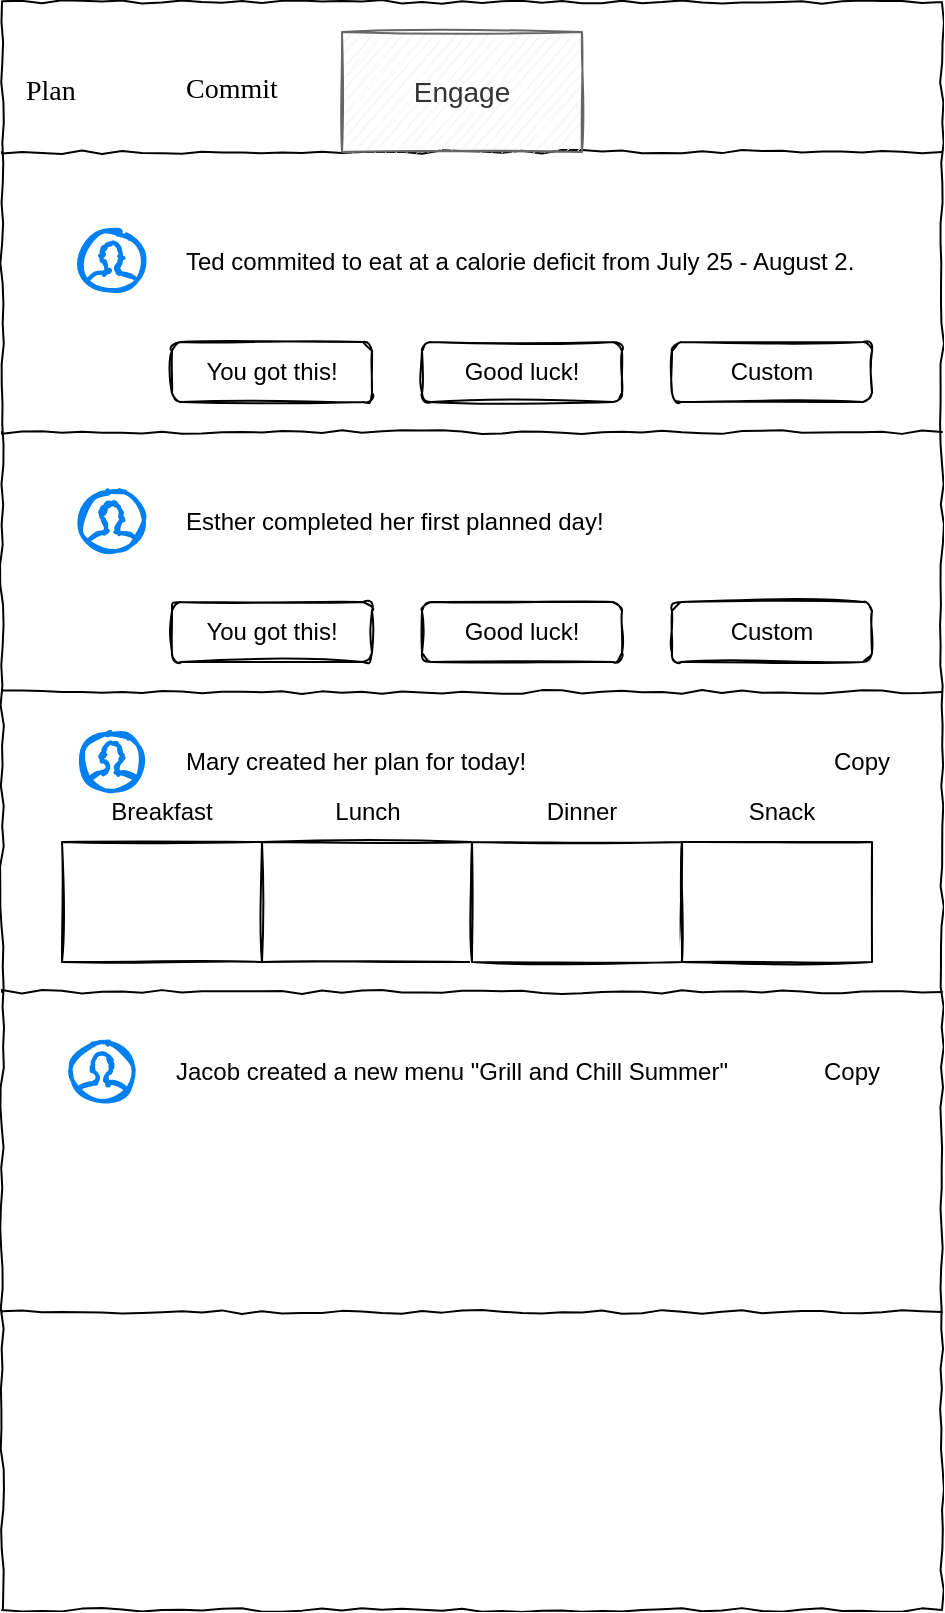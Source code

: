<mxfile version="14.9.2" type="github">
  <diagram name="Page-1" id="03018318-947c-dd8e-b7a3-06fadd420f32">
    <mxGraphModel dx="1635" dy="902" grid="1" gridSize="10" guides="1" tooltips="1" connect="1" arrows="1" fold="1" page="1" pageScale="1" pageWidth="1100" pageHeight="850" background="none" math="0" shadow="0">
      <root>
        <mxCell id="0" />
        <mxCell id="1" parent="0" />
        <mxCell id="677b7b8949515195-1" value="" style="whiteSpace=wrap;html=1;rounded=0;shadow=0;labelBackgroundColor=none;strokeColor=#000000;strokeWidth=1;fillColor=none;fontFamily=Verdana;fontSize=12;fontColor=#000000;align=center;comic=1;" parent="1" vertex="1">
          <mxGeometry x="350" y="30" width="470" height="804" as="geometry" />
        </mxCell>
        <mxCell id="677b7b8949515195-4" value="Plan" style="text;html=1;points=[];align=left;verticalAlign=middle;spacingTop=-4;fontSize=14;fontFamily=Verdana" parent="1" vertex="1">
          <mxGeometry x="360" y="47" width="60" height="60" as="geometry" />
        </mxCell>
        <mxCell id="677b7b8949515195-9" value="" style="line;strokeWidth=1;html=1;rounded=0;shadow=0;labelBackgroundColor=none;fillColor=none;fontFamily=Verdana;fontSize=14;fontColor=#000000;align=center;comic=1;" parent="1" vertex="1">
          <mxGeometry x="350" y="100" width="470" height="10" as="geometry" />
        </mxCell>
        <mxCell id="Ri4otbQqNxBpemyUNb08-1" value="Commit" style="text;html=1;points=[];align=left;verticalAlign=middle;spacingTop=-4;fontSize=14;fontFamily=Verdana" vertex="1" parent="1">
          <mxGeometry x="440" y="51" width="60" height="50" as="geometry" />
        </mxCell>
        <mxCell id="Ri4otbQqNxBpemyUNb08-3" value="&lt;font style=&quot;font-size: 14px&quot;&gt;Engage&lt;/font&gt;" style="rounded=0;whiteSpace=wrap;html=1;sketch=1;fillColor=#f5f5f5;strokeColor=#666666;fontColor=#333333;" vertex="1" parent="1">
          <mxGeometry x="520" y="45" width="120" height="60" as="geometry" />
        </mxCell>
        <mxCell id="Ri4otbQqNxBpemyUNb08-4" value="" style="shape=image;html=1;verticalAlign=top;verticalLabelPosition=bottom;labelBackgroundColor=#ffffff;imageAspect=0;aspect=fixed;image=https://cdn4.iconfinder.com/data/icons/evil-icons-user-interface/64/menu-128.png;sketch=1;" vertex="1" parent="1">
          <mxGeometry x="760" y="52" width="48" height="48" as="geometry" />
        </mxCell>
        <mxCell id="Ri4otbQqNxBpemyUNb08-6" value="" style="line;strokeWidth=1;html=1;rounded=0;shadow=0;labelBackgroundColor=none;fillColor=none;fontFamily=Verdana;fontSize=14;fontColor=#000000;align=center;comic=1;" vertex="1" parent="1">
          <mxGeometry x="350" y="240" width="470" height="10" as="geometry" />
        </mxCell>
        <mxCell id="Ri4otbQqNxBpemyUNb08-7" value="Ted commited to eat at a calorie deficit from July 25 - August 2.&amp;nbsp;" style="text;html=1;strokeColor=none;fillColor=none;align=left;verticalAlign=middle;whiteSpace=wrap;rounded=0;sketch=1;" vertex="1" parent="1">
          <mxGeometry x="440" y="110" width="365" height="100" as="geometry" />
        </mxCell>
        <mxCell id="Ri4otbQqNxBpemyUNb08-8" value="" style="shape=image;html=1;verticalAlign=top;verticalLabelPosition=bottom;labelBackgroundColor=#ffffff;imageAspect=0;aspect=fixed;image=https://cdn3.iconfinder.com/data/icons/streamline-icon-set-free-pack/48/Streamline-63-128.png;sketch=1;" vertex="1" parent="1">
          <mxGeometry x="385" y="200" width="30" height="30" as="geometry" />
        </mxCell>
        <mxCell id="Ri4otbQqNxBpemyUNb08-9" value="You got this!" style="rounded=1;whiteSpace=wrap;html=1;sketch=1;verticalAlign=middle;" vertex="1" parent="1">
          <mxGeometry x="435" y="200" width="100" height="30" as="geometry" />
        </mxCell>
        <mxCell id="Ri4otbQqNxBpemyUNb08-10" value="Good luck!" style="rounded=1;whiteSpace=wrap;html=1;sketch=1;verticalAlign=middle;" vertex="1" parent="1">
          <mxGeometry x="560" y="200" width="100" height="30" as="geometry" />
        </mxCell>
        <mxCell id="Ri4otbQqNxBpemyUNb08-11" value="Custom" style="rounded=1;whiteSpace=wrap;html=1;sketch=1;verticalAlign=middle;" vertex="1" parent="1">
          <mxGeometry x="685" y="200" width="100" height="30" as="geometry" />
        </mxCell>
        <mxCell id="Ri4otbQqNxBpemyUNb08-13" value="" style="html=1;verticalLabelPosition=bottom;align=center;labelBackgroundColor=#ffffff;verticalAlign=top;strokeWidth=2;strokeColor=#0080F0;shadow=0;dashed=0;shape=mxgraph.ios7.icons.user;sketch=1;" vertex="1" parent="1">
          <mxGeometry x="390" y="145" width="30" height="30" as="geometry" />
        </mxCell>
        <mxCell id="Ri4otbQqNxBpemyUNb08-14" value="" style="line;strokeWidth=1;html=1;rounded=0;shadow=0;labelBackgroundColor=none;fillColor=none;fontFamily=Verdana;fontSize=14;fontColor=#000000;align=center;comic=1;" vertex="1" parent="1">
          <mxGeometry x="350" y="370" width="470" height="10" as="geometry" />
        </mxCell>
        <mxCell id="Ri4otbQqNxBpemyUNb08-15" value="Esther completed her first planned day!" style="text;html=1;strokeColor=none;fillColor=none;align=left;verticalAlign=middle;whiteSpace=wrap;rounded=0;sketch=1;" vertex="1" parent="1">
          <mxGeometry x="440" y="240" width="365" height="100" as="geometry" />
        </mxCell>
        <mxCell id="Ri4otbQqNxBpemyUNb08-16" value="" style="shape=image;html=1;verticalAlign=top;verticalLabelPosition=bottom;labelBackgroundColor=#ffffff;imageAspect=0;aspect=fixed;image=https://cdn3.iconfinder.com/data/icons/streamline-icon-set-free-pack/48/Streamline-63-128.png;sketch=1;" vertex="1" parent="1">
          <mxGeometry x="385" y="330" width="30" height="30" as="geometry" />
        </mxCell>
        <mxCell id="Ri4otbQqNxBpemyUNb08-17" value="You got this!" style="rounded=1;whiteSpace=wrap;html=1;sketch=1;verticalAlign=middle;" vertex="1" parent="1">
          <mxGeometry x="435" y="330" width="100" height="30" as="geometry" />
        </mxCell>
        <mxCell id="Ri4otbQqNxBpemyUNb08-18" value="Good luck!" style="rounded=1;whiteSpace=wrap;html=1;sketch=1;verticalAlign=middle;" vertex="1" parent="1">
          <mxGeometry x="560" y="330" width="100" height="30" as="geometry" />
        </mxCell>
        <mxCell id="Ri4otbQqNxBpemyUNb08-19" value="Custom" style="rounded=1;whiteSpace=wrap;html=1;sketch=1;verticalAlign=middle;" vertex="1" parent="1">
          <mxGeometry x="685" y="330" width="100" height="30" as="geometry" />
        </mxCell>
        <mxCell id="Ri4otbQqNxBpemyUNb08-20" value="" style="html=1;verticalLabelPosition=bottom;align=center;labelBackgroundColor=#ffffff;verticalAlign=top;strokeWidth=2;strokeColor=#0080F0;shadow=0;dashed=0;shape=mxgraph.ios7.icons.user;sketch=1;" vertex="1" parent="1">
          <mxGeometry x="390" y="275" width="30" height="30" as="geometry" />
        </mxCell>
        <mxCell id="Ri4otbQqNxBpemyUNb08-21" value="" style="line;strokeWidth=1;html=1;rounded=0;shadow=0;labelBackgroundColor=none;fillColor=none;fontFamily=Verdana;fontSize=14;fontColor=#000000;align=center;comic=1;" vertex="1" parent="1">
          <mxGeometry x="350" y="520" width="470" height="10" as="geometry" />
        </mxCell>
        <mxCell id="Ri4otbQqNxBpemyUNb08-22" value="Mary created her plan for today!" style="text;html=1;strokeColor=none;fillColor=none;align=left;verticalAlign=middle;whiteSpace=wrap;rounded=0;sketch=1;" vertex="1" parent="1">
          <mxGeometry x="440" y="385" width="365" height="50" as="geometry" />
        </mxCell>
        <mxCell id="Ri4otbQqNxBpemyUNb08-27" value="" style="html=1;verticalLabelPosition=bottom;align=center;labelBackgroundColor=#ffffff;verticalAlign=top;strokeWidth=2;strokeColor=#0080F0;shadow=0;dashed=0;shape=mxgraph.ios7.icons.user;sketch=1;" vertex="1" parent="1">
          <mxGeometry x="390" y="395" width="30" height="30" as="geometry" />
        </mxCell>
        <mxCell id="Ri4otbQqNxBpemyUNb08-29" value="" style="rounded=0;whiteSpace=wrap;html=1;sketch=1;verticalAlign=middle;" vertex="1" parent="1">
          <mxGeometry x="380" y="450" width="100" height="60" as="geometry" />
        </mxCell>
        <mxCell id="Ri4otbQqNxBpemyUNb08-30" value="" style="rounded=0;whiteSpace=wrap;html=1;sketch=1;verticalAlign=middle;" vertex="1" parent="1">
          <mxGeometry x="480" y="450" width="105" height="60" as="geometry" />
        </mxCell>
        <mxCell id="Ri4otbQqNxBpemyUNb08-31" value="" style="rounded=0;whiteSpace=wrap;html=1;sketch=1;verticalAlign=middle;" vertex="1" parent="1">
          <mxGeometry x="585" y="450" width="105" height="60" as="geometry" />
        </mxCell>
        <mxCell id="Ri4otbQqNxBpemyUNb08-32" value="" style="rounded=0;whiteSpace=wrap;html=1;sketch=1;verticalAlign=middle;" vertex="1" parent="1">
          <mxGeometry x="690" y="450" width="95" height="60" as="geometry" />
        </mxCell>
        <mxCell id="Ri4otbQqNxBpemyUNb08-33" value="Copy" style="text;html=1;strokeColor=none;fillColor=none;align=center;verticalAlign=middle;whiteSpace=wrap;rounded=0;sketch=1;" vertex="1" parent="1">
          <mxGeometry x="760" y="400" width="40" height="20" as="geometry" />
        </mxCell>
        <mxCell id="Ri4otbQqNxBpemyUNb08-34" value="" style="shape=image;html=1;verticalAlign=top;verticalLabelPosition=bottom;labelBackgroundColor=#ffffff;imageAspect=0;aspect=fixed;image=https://cdn3.iconfinder.com/data/icons/streamline-icon-set-free-pack/48/Streamline-63-128.png;sketch=1;" vertex="1" parent="1">
          <mxGeometry x="740" y="400" width="20" height="20" as="geometry" />
        </mxCell>
        <mxCell id="Ri4otbQqNxBpemyUNb08-35" value="Breakfast" style="text;html=1;strokeColor=none;fillColor=none;align=center;verticalAlign=middle;whiteSpace=wrap;rounded=0;sketch=1;" vertex="1" parent="1">
          <mxGeometry x="410" y="425" width="40" height="20" as="geometry" />
        </mxCell>
        <mxCell id="Ri4otbQqNxBpemyUNb08-36" value="Lunch" style="text;html=1;strokeColor=none;fillColor=none;align=center;verticalAlign=middle;whiteSpace=wrap;rounded=0;sketch=1;" vertex="1" parent="1">
          <mxGeometry x="512.5" y="425" width="40" height="20" as="geometry" />
        </mxCell>
        <mxCell id="Ri4otbQqNxBpemyUNb08-37" value="Dinner" style="text;html=1;strokeColor=none;fillColor=none;align=center;verticalAlign=middle;whiteSpace=wrap;rounded=0;sketch=1;" vertex="1" parent="1">
          <mxGeometry x="620" y="425" width="40" height="20" as="geometry" />
        </mxCell>
        <mxCell id="Ri4otbQqNxBpemyUNb08-39" value="Snack" style="text;html=1;strokeColor=none;fillColor=none;align=center;verticalAlign=middle;whiteSpace=wrap;rounded=0;sketch=1;" vertex="1" parent="1">
          <mxGeometry x="720" y="425" width="40" height="20" as="geometry" />
        </mxCell>
        <mxCell id="Ri4otbQqNxBpemyUNb08-40" value="" style="line;strokeWidth=1;html=1;rounded=0;shadow=0;labelBackgroundColor=none;fillColor=none;fontFamily=Verdana;fontSize=14;fontColor=#000000;align=center;comic=1;" vertex="1" parent="1">
          <mxGeometry x="350" y="680" width="470" height="10" as="geometry" />
        </mxCell>
        <mxCell id="Ri4otbQqNxBpemyUNb08-41" value="Jacob created a new menu &quot;Grill and Chill Summer&quot;" style="text;html=1;strokeColor=none;fillColor=none;align=left;verticalAlign=middle;whiteSpace=wrap;rounded=0;sketch=1;" vertex="1" parent="1">
          <mxGeometry x="435" y="540" width="365" height="50" as="geometry" />
        </mxCell>
        <mxCell id="Ri4otbQqNxBpemyUNb08-42" value="" style="html=1;verticalLabelPosition=bottom;align=center;labelBackgroundColor=#ffffff;verticalAlign=top;strokeWidth=2;strokeColor=#0080F0;shadow=0;dashed=0;shape=mxgraph.ios7.icons.user;sketch=1;" vertex="1" parent="1">
          <mxGeometry x="385" y="550" width="30" height="30" as="geometry" />
        </mxCell>
        <mxCell id="Ri4otbQqNxBpemyUNb08-43" value="Copy" style="text;html=1;strokeColor=none;fillColor=none;align=center;verticalAlign=middle;whiteSpace=wrap;rounded=0;sketch=1;" vertex="1" parent="1">
          <mxGeometry x="755" y="555" width="40" height="20" as="geometry" />
        </mxCell>
        <mxCell id="Ri4otbQqNxBpemyUNb08-44" value="" style="shape=image;html=1;verticalAlign=top;verticalLabelPosition=bottom;labelBackgroundColor=#ffffff;imageAspect=0;aspect=fixed;image=https://cdn3.iconfinder.com/data/icons/streamline-icon-set-free-pack/48/Streamline-63-128.png;sketch=1;" vertex="1" parent="1">
          <mxGeometry x="735" y="555" width="20" height="20" as="geometry" />
        </mxCell>
      </root>
    </mxGraphModel>
  </diagram>
</mxfile>
